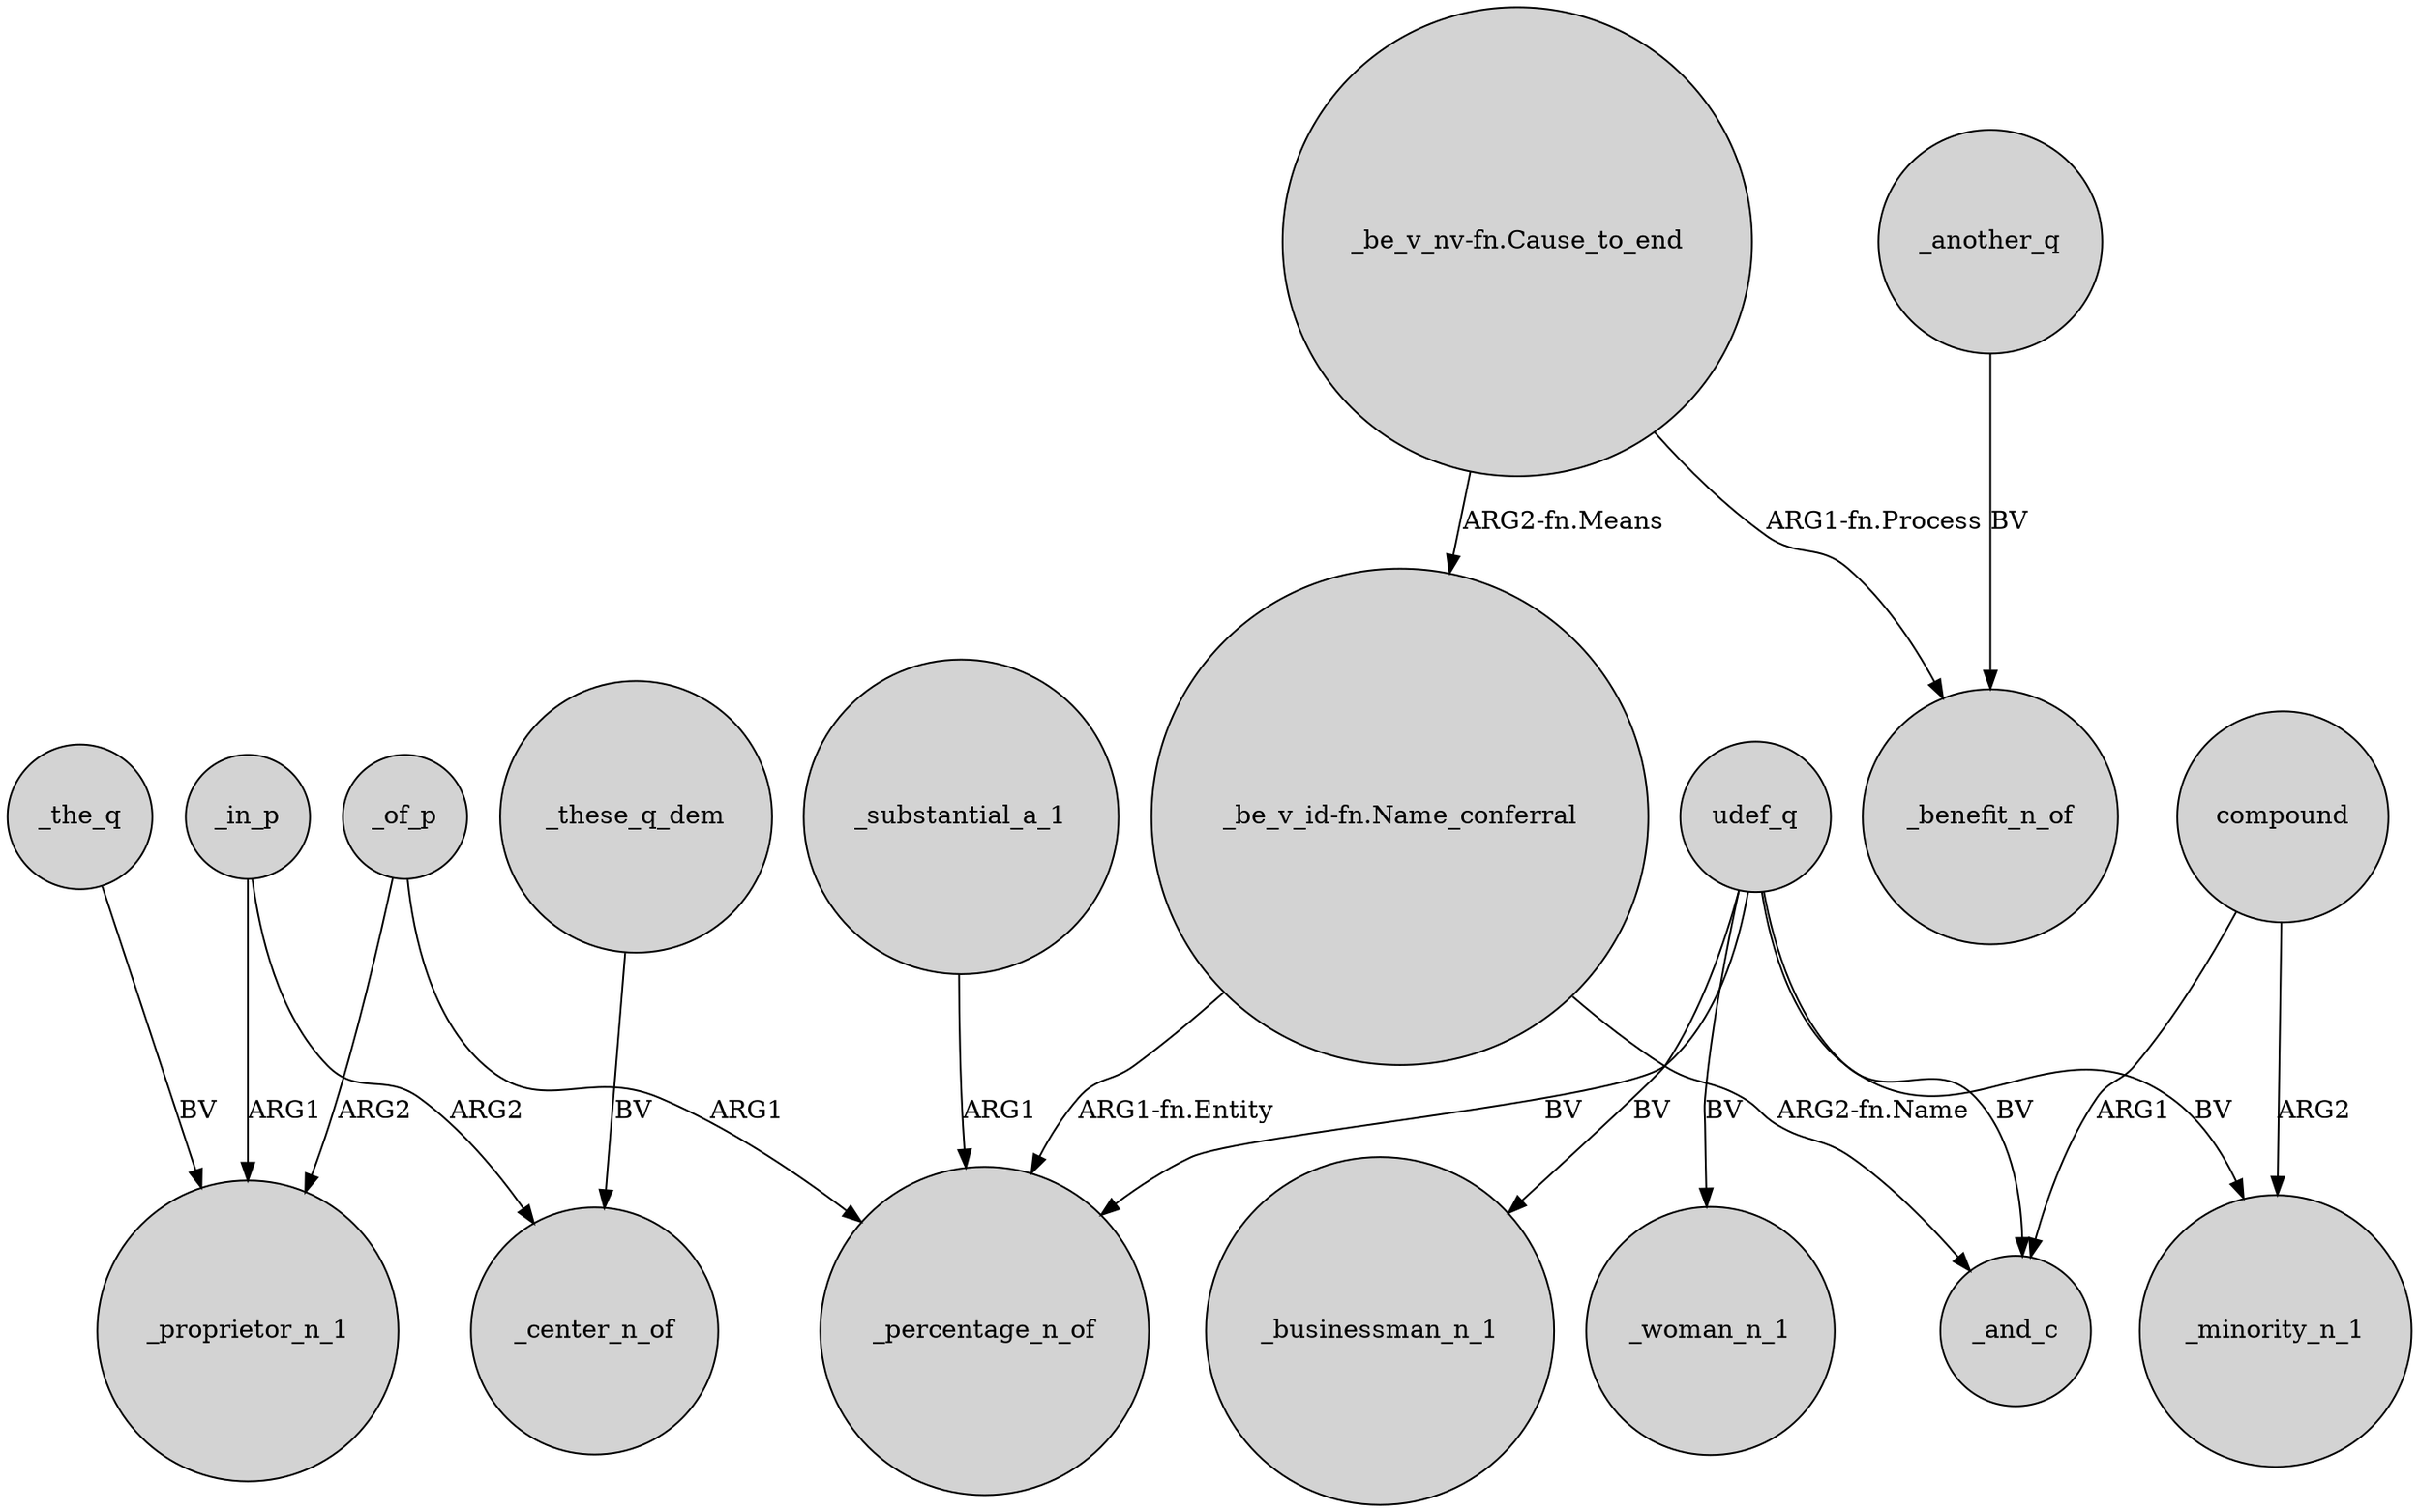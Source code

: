 digraph {
	node [shape=circle style=filled]
	"_be_v_id-fn.Name_conferral" -> _percentage_n_of [label="ARG1-fn.Entity"]
	_of_p -> _percentage_n_of [label=ARG1]
	compound -> _and_c [label=ARG1]
	_in_p -> _center_n_of [label=ARG2]
	compound -> _minority_n_1 [label=ARG2]
	_another_q -> _benefit_n_of [label=BV]
	udef_q -> _minority_n_1 [label=BV]
	_the_q -> _proprietor_n_1 [label=BV]
	udef_q -> _and_c [label=BV]
	udef_q -> _percentage_n_of [label=BV]
	_substantial_a_1 -> _percentage_n_of [label=ARG1]
	udef_q -> _woman_n_1 [label=BV]
	udef_q -> _businessman_n_1 [label=BV]
	"_be_v_nv-fn.Cause_to_end" -> _benefit_n_of [label="ARG1-fn.Process"]
	_these_q_dem -> _center_n_of [label=BV]
	"_be_v_nv-fn.Cause_to_end" -> "_be_v_id-fn.Name_conferral" [label="ARG2-fn.Means"]
	_of_p -> _proprietor_n_1 [label=ARG2]
	"_be_v_id-fn.Name_conferral" -> _and_c [label="ARG2-fn.Name"]
	_in_p -> _proprietor_n_1 [label=ARG1]
}
